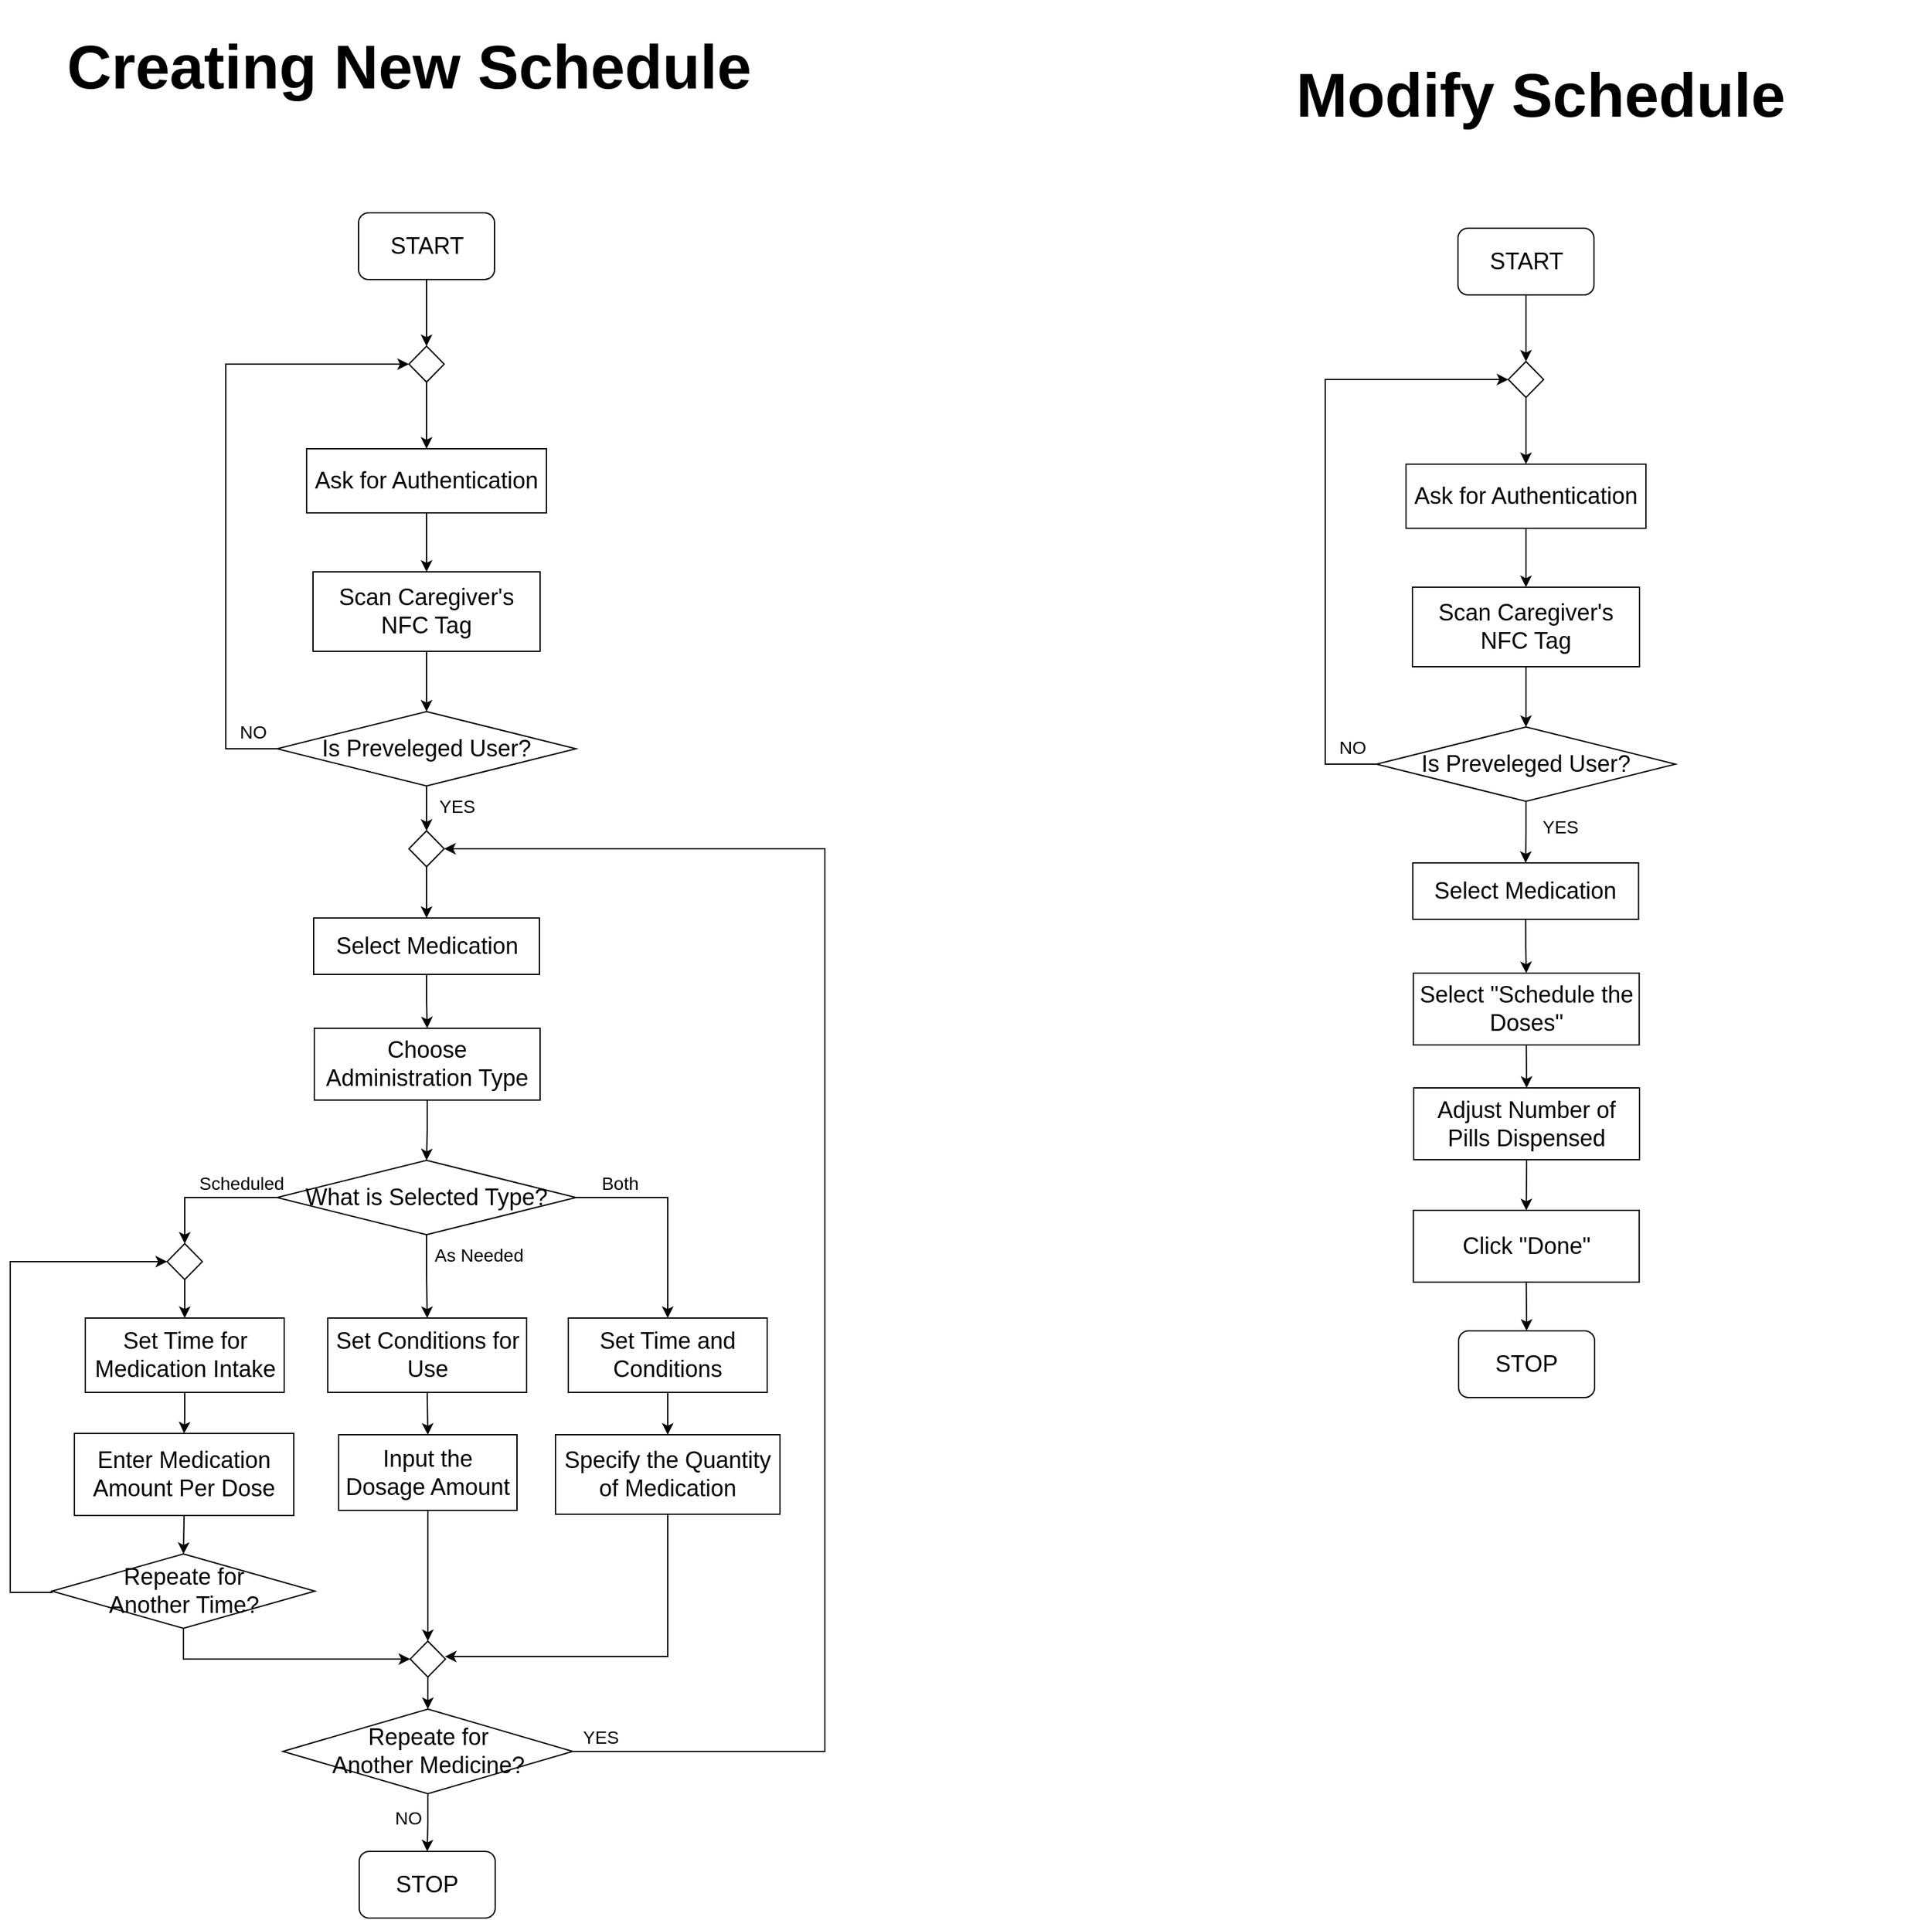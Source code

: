 <mxfile version="23.1.7" type="google">
  <diagram name="Page-1" id="06h272sMxXos9MqFgcqz">
    <mxGraphModel grid="0" page="1" gridSize="10" guides="1" tooltips="1" connect="1" arrows="1" fold="1" pageScale="1" pageWidth="850" pageHeight="1100" math="0" shadow="0">
      <root>
        <mxCell id="0" />
        <mxCell id="1" parent="0" />
        <mxCell id="OSXcc02ABVr3uwYauj6z-1" style="edgeStyle=orthogonalEdgeStyle;rounded=0;orthogonalLoop=1;jettySize=auto;html=1;exitX=0.5;exitY=1;exitDx=0;exitDy=0;entryX=0.5;entryY=0;entryDx=0;entryDy=0;" edge="1" parent="1" source="OSXcc02ABVr3uwYauj6z-2" target="OSXcc02ABVr3uwYauj6z-40">
          <mxGeometry relative="1" as="geometry">
            <mxPoint x="2167.5" y="613" as="targetPoint" />
          </mxGeometry>
        </mxCell>
        <mxCell id="OSXcc02ABVr3uwYauj6z-2" value="&lt;font style=&quot;font-size: 18px;&quot;&gt;START&lt;/font&gt;" style="rounded=1;whiteSpace=wrap;html=1;" vertex="1" parent="1">
          <mxGeometry x="2114.5" y="514" width="106" height="52" as="geometry" />
        </mxCell>
        <mxCell id="OSXcc02ABVr3uwYauj6z-3" style="edgeStyle=orthogonalEdgeStyle;rounded=0;orthogonalLoop=1;jettySize=auto;html=1;exitX=0.5;exitY=1;exitDx=0;exitDy=0;entryX=0.5;entryY=0;entryDx=0;entryDy=0;" edge="1" parent="1" source="OSXcc02ABVr3uwYauj6z-4" target="OSXcc02ABVr3uwYauj6z-10">
          <mxGeometry relative="1" as="geometry" />
        </mxCell>
        <mxCell id="OSXcc02ABVr3uwYauj6z-4" value="&lt;font style=&quot;font-size: 18px;&quot;&gt;Scan Caregiver&#39;s &lt;br&gt;NFC Tag&lt;/font&gt;" style="rounded=0;whiteSpace=wrap;html=1;" vertex="1" parent="1">
          <mxGeometry x="2079" y="794" width="177" height="62" as="geometry" />
        </mxCell>
        <mxCell id="OSXcc02ABVr3uwYauj6z-5" style="edgeStyle=orthogonalEdgeStyle;rounded=0;orthogonalLoop=1;jettySize=auto;html=1;exitX=0.5;exitY=1;exitDx=0;exitDy=0;entryX=0.5;entryY=0;entryDx=0;entryDy=0;" edge="1" parent="1" source="OSXcc02ABVr3uwYauj6z-40" target="OSXcc02ABVr3uwYauj6z-7">
          <mxGeometry relative="1" as="geometry">
            <mxPoint x="2167.5" y="653" as="sourcePoint" />
          </mxGeometry>
        </mxCell>
        <mxCell id="OSXcc02ABVr3uwYauj6z-6" style="edgeStyle=orthogonalEdgeStyle;rounded=0;orthogonalLoop=1;jettySize=auto;html=1;exitX=0.5;exitY=1;exitDx=0;exitDy=0;entryX=0.5;entryY=0;entryDx=0;entryDy=0;" edge="1" parent="1" source="OSXcc02ABVr3uwYauj6z-7" target="OSXcc02ABVr3uwYauj6z-4">
          <mxGeometry relative="1" as="geometry" />
        </mxCell>
        <mxCell id="OSXcc02ABVr3uwYauj6z-7" value="&lt;span style=&quot;font-size: 18px;&quot;&gt;Ask for Authentication&lt;/span&gt;" style="rounded=0;whiteSpace=wrap;html=1;" vertex="1" parent="1">
          <mxGeometry x="2074" y="698" width="187" height="50" as="geometry" />
        </mxCell>
        <mxCell id="OSXcc02ABVr3uwYauj6z-8" style="edgeStyle=orthogonalEdgeStyle;rounded=0;orthogonalLoop=1;jettySize=auto;html=1;exitX=0;exitY=0.5;exitDx=0;exitDy=0;entryX=0;entryY=0.5;entryDx=0;entryDy=0;" edge="1" parent="1" source="OSXcc02ABVr3uwYauj6z-10" target="OSXcc02ABVr3uwYauj6z-40">
          <mxGeometry relative="1" as="geometry">
            <Array as="points">
              <mxPoint x="2011" y="932" />
              <mxPoint x="2011" y="632" />
            </Array>
          </mxGeometry>
        </mxCell>
        <mxCell id="OSXcc02ABVr3uwYauj6z-9" style="edgeStyle=orthogonalEdgeStyle;rounded=0;orthogonalLoop=1;jettySize=auto;html=1;exitX=0.5;exitY=1;exitDx=0;exitDy=0;entryX=0.5;entryY=0;entryDx=0;entryDy=0;" edge="1" parent="1" source="OSXcc02ABVr3uwYauj6z-10" target="OSXcc02ABVr3uwYauj6z-48">
          <mxGeometry relative="1" as="geometry" />
        </mxCell>
        <mxCell id="OSXcc02ABVr3uwYauj6z-10" value="&lt;font style=&quot;font-size: 18px;&quot;&gt;Is Preveleged User?&lt;/font&gt;" style="rhombus;whiteSpace=wrap;html=1;" vertex="1" parent="1">
          <mxGeometry x="2051" y="903" width="233" height="58" as="geometry" />
        </mxCell>
        <mxCell id="OSXcc02ABVr3uwYauj6z-11" style="edgeStyle=orthogonalEdgeStyle;rounded=0;orthogonalLoop=1;jettySize=auto;html=1;exitX=0.5;exitY=1;exitDx=0;exitDy=0;entryX=0.5;entryY=0;entryDx=0;entryDy=0;" edge="1" parent="1" source="OSXcc02ABVr3uwYauj6z-12" target="OSXcc02ABVr3uwYauj6z-14">
          <mxGeometry relative="1" as="geometry" />
        </mxCell>
        <mxCell id="OSXcc02ABVr3uwYauj6z-12" value="&lt;span style=&quot;font-size: 18px;&quot;&gt;Select Medication&lt;/span&gt;" style="rounded=0;whiteSpace=wrap;html=1;" vertex="1" parent="1">
          <mxGeometry x="2079.5" y="1064" width="176" height="44" as="geometry" />
        </mxCell>
        <mxCell id="OSXcc02ABVr3uwYauj6z-13" style="edgeStyle=orthogonalEdgeStyle;rounded=0;orthogonalLoop=1;jettySize=auto;html=1;exitX=0.5;exitY=1;exitDx=0;exitDy=0;entryX=0.5;entryY=0;entryDx=0;entryDy=0;" edge="1" parent="1" source="OSXcc02ABVr3uwYauj6z-14" target="OSXcc02ABVr3uwYauj6z-18">
          <mxGeometry relative="1" as="geometry" />
        </mxCell>
        <mxCell id="OSXcc02ABVr3uwYauj6z-14" value="&lt;span style=&quot;font-size: 18px;&quot;&gt;Choose Administration Type&lt;/span&gt;" style="rounded=0;whiteSpace=wrap;html=1;" vertex="1" parent="1">
          <mxGeometry x="2080" y="1150" width="176" height="56" as="geometry" />
        </mxCell>
        <mxCell id="OSXcc02ABVr3uwYauj6z-15" style="edgeStyle=orthogonalEdgeStyle;rounded=0;orthogonalLoop=1;jettySize=auto;html=1;exitX=1;exitY=0.5;exitDx=0;exitDy=0;entryX=0.5;entryY=0;entryDx=0;entryDy=0;" edge="1" parent="1" source="OSXcc02ABVr3uwYauj6z-18" target="OSXcc02ABVr3uwYauj6z-27">
          <mxGeometry relative="1" as="geometry">
            <mxPoint x="2360" y="1357" as="targetPoint" />
          </mxGeometry>
        </mxCell>
        <mxCell id="OSXcc02ABVr3uwYauj6z-16" style="edgeStyle=orthogonalEdgeStyle;rounded=0;orthogonalLoop=1;jettySize=auto;html=1;exitX=0;exitY=0.5;exitDx=0;exitDy=0;entryX=0.5;entryY=0;entryDx=0;entryDy=0;" edge="1" parent="1" source="OSXcc02ABVr3uwYauj6z-18" target="OSXcc02ABVr3uwYauj6z-36">
          <mxGeometry relative="1" as="geometry" />
        </mxCell>
        <mxCell id="OSXcc02ABVr3uwYauj6z-17" style="edgeStyle=orthogonalEdgeStyle;rounded=0;orthogonalLoop=1;jettySize=auto;html=1;exitX=0.5;exitY=1;exitDx=0;exitDy=0;entryX=0.5;entryY=0;entryDx=0;entryDy=0;" edge="1" parent="1" source="OSXcc02ABVr3uwYauj6z-18" target="OSXcc02ABVr3uwYauj6z-25">
          <mxGeometry relative="1" as="geometry" />
        </mxCell>
        <mxCell id="OSXcc02ABVr3uwYauj6z-18" value="&lt;font style=&quot;font-size: 18px;&quot;&gt;What is Selected Type?&lt;/font&gt;" style="rhombus;whiteSpace=wrap;html=1;" vertex="1" parent="1">
          <mxGeometry x="2051" y="1253" width="233" height="58" as="geometry" />
        </mxCell>
        <mxCell id="OSXcc02ABVr3uwYauj6z-19" value="&lt;font style=&quot;font-size: 14px;&quot;&gt;Scheduled&lt;/font&gt;" style="text;html=1;align=center;verticalAlign=middle;whiteSpace=wrap;rounded=0;" vertex="1" parent="1">
          <mxGeometry x="1987" y="1255" width="73" height="31" as="geometry" />
        </mxCell>
        <mxCell id="OSXcc02ABVr3uwYauj6z-20" value="&lt;font style=&quot;font-size: 14px;&quot;&gt;As Needed&lt;/font&gt;" style="text;html=1;align=center;verticalAlign=middle;whiteSpace=wrap;rounded=0;" vertex="1" parent="1">
          <mxGeometry x="2172" y="1311" width="73" height="31" as="geometry" />
        </mxCell>
        <mxCell id="OSXcc02ABVr3uwYauj6z-21" value="&lt;font style=&quot;font-size: 14px;&quot;&gt;Both&lt;/font&gt;" style="text;html=1;align=center;verticalAlign=middle;whiteSpace=wrap;rounded=0;" vertex="1" parent="1">
          <mxGeometry x="2282" y="1255" width="73" height="31" as="geometry" />
        </mxCell>
        <mxCell id="OSXcc02ABVr3uwYauj6z-22" style="edgeStyle=orthogonalEdgeStyle;rounded=0;orthogonalLoop=1;jettySize=auto;html=1;exitX=0.5;exitY=1;exitDx=0;exitDy=0;" edge="1" parent="1" source="OSXcc02ABVr3uwYauj6z-23" target="OSXcc02ABVr3uwYauj6z-31">
          <mxGeometry relative="1" as="geometry" />
        </mxCell>
        <mxCell id="OSXcc02ABVr3uwYauj6z-23" value="&lt;span style=&quot;font-size: 18px;&quot;&gt;Set Time for Medication Intake&lt;/span&gt;" style="rounded=0;whiteSpace=wrap;html=1;" vertex="1" parent="1">
          <mxGeometry x="1901.5" y="1376" width="155" height="58" as="geometry" />
        </mxCell>
        <mxCell id="OSXcc02ABVr3uwYauj6z-24" style="edgeStyle=orthogonalEdgeStyle;rounded=0;orthogonalLoop=1;jettySize=auto;html=1;exitX=0.5;exitY=1;exitDx=0;exitDy=0;entryX=0.5;entryY=0;entryDx=0;entryDy=0;" edge="1" parent="1" source="OSXcc02ABVr3uwYauj6z-25" target="OSXcc02ABVr3uwYauj6z-38">
          <mxGeometry relative="1" as="geometry" />
        </mxCell>
        <mxCell id="OSXcc02ABVr3uwYauj6z-25" value="&lt;span style=&quot;font-size: 18px;&quot;&gt;Set Conditions for Use&lt;/span&gt;" style="rounded=0;whiteSpace=wrap;html=1;" vertex="1" parent="1">
          <mxGeometry x="2090.5" y="1376" width="155" height="58" as="geometry" />
        </mxCell>
        <mxCell id="OSXcc02ABVr3uwYauj6z-26" style="edgeStyle=orthogonalEdgeStyle;rounded=0;orthogonalLoop=1;jettySize=auto;html=1;exitX=0.5;exitY=1;exitDx=0;exitDy=0;entryX=0.5;entryY=0;entryDx=0;entryDy=0;" edge="1" parent="1" source="OSXcc02ABVr3uwYauj6z-27" target="OSXcc02ABVr3uwYauj6z-39">
          <mxGeometry relative="1" as="geometry" />
        </mxCell>
        <mxCell id="OSXcc02ABVr3uwYauj6z-27" value="&lt;span style=&quot;font-size: 18px;&quot;&gt;Set Time and Conditions&lt;/span&gt;" style="rounded=0;whiteSpace=wrap;html=1;" vertex="1" parent="1">
          <mxGeometry x="2278" y="1376" width="155" height="58" as="geometry" />
        </mxCell>
        <mxCell id="OSXcc02ABVr3uwYauj6z-28" value="&lt;font style=&quot;font-size: 14px;&quot;&gt;NO&lt;/font&gt;" style="text;html=1;align=center;verticalAlign=middle;whiteSpace=wrap;rounded=0;" vertex="1" parent="1">
          <mxGeometry x="2014" y="906" width="37" height="26" as="geometry" />
        </mxCell>
        <mxCell id="OSXcc02ABVr3uwYauj6z-29" value="&lt;font style=&quot;font-size: 14px;&quot;&gt;YES&lt;/font&gt;" style="text;html=1;align=center;verticalAlign=middle;whiteSpace=wrap;rounded=0;" vertex="1" parent="1">
          <mxGeometry x="2154.75" y="961" width="73" height="31" as="geometry" />
        </mxCell>
        <mxCell id="OSXcc02ABVr3uwYauj6z-30" style="edgeStyle=orthogonalEdgeStyle;rounded=0;orthogonalLoop=1;jettySize=auto;html=1;exitX=0.5;exitY=1;exitDx=0;exitDy=0;entryX=0.5;entryY=0;entryDx=0;entryDy=0;" edge="1" parent="1" source="OSXcc02ABVr3uwYauj6z-31" target="OSXcc02ABVr3uwYauj6z-34">
          <mxGeometry relative="1" as="geometry" />
        </mxCell>
        <mxCell id="OSXcc02ABVr3uwYauj6z-31" value="&lt;span style=&quot;font-size: 18px;&quot;&gt;Enter Medication Amount Per Dose&lt;/span&gt;" style="rounded=0;whiteSpace=wrap;html=1;" vertex="1" parent="1">
          <mxGeometry x="1893" y="1466" width="171" height="64" as="geometry" />
        </mxCell>
        <mxCell id="OSXcc02ABVr3uwYauj6z-32" style="edgeStyle=orthogonalEdgeStyle;rounded=0;orthogonalLoop=1;jettySize=auto;html=1;exitX=0;exitY=0.5;exitDx=0;exitDy=0;entryX=0;entryY=0.5;entryDx=0;entryDy=0;" edge="1" parent="1" source="OSXcc02ABVr3uwYauj6z-34" target="OSXcc02ABVr3uwYauj6z-36">
          <mxGeometry relative="1" as="geometry">
            <Array as="points">
              <mxPoint x="1843" y="1590" />
              <mxPoint x="1843" y="1332" />
            </Array>
          </mxGeometry>
        </mxCell>
        <mxCell id="OSXcc02ABVr3uwYauj6z-33" style="edgeStyle=orthogonalEdgeStyle;rounded=0;orthogonalLoop=1;jettySize=auto;html=1;exitX=0.5;exitY=1;exitDx=0;exitDy=0;entryX=0;entryY=0.5;entryDx=0;entryDy=0;" edge="1" parent="1" source="OSXcc02ABVr3uwYauj6z-34" target="OSXcc02ABVr3uwYauj6z-42">
          <mxGeometry relative="1" as="geometry" />
        </mxCell>
        <mxCell id="OSXcc02ABVr3uwYauj6z-34" value="&lt;font style=&quot;font-size: 18px;&quot;&gt;Repeate for &lt;br&gt;Another Time?&lt;/font&gt;" style="rhombus;whiteSpace=wrap;html=1;" vertex="1" parent="1">
          <mxGeometry x="1875.5" y="1560" width="205" height="58" as="geometry" />
        </mxCell>
        <mxCell id="OSXcc02ABVr3uwYauj6z-35" style="edgeStyle=orthogonalEdgeStyle;rounded=0;orthogonalLoop=1;jettySize=auto;html=1;exitX=0.5;exitY=1;exitDx=0;exitDy=0;entryX=0.5;entryY=0;entryDx=0;entryDy=0;" edge="1" parent="1" source="OSXcc02ABVr3uwYauj6z-36" target="OSXcc02ABVr3uwYauj6z-23">
          <mxGeometry relative="1" as="geometry" />
        </mxCell>
        <mxCell id="OSXcc02ABVr3uwYauj6z-36" value="" style="rhombus;whiteSpace=wrap;html=1;" vertex="1" parent="1">
          <mxGeometry x="1965.25" y="1318" width="27.5" height="28" as="geometry" />
        </mxCell>
        <mxCell id="OSXcc02ABVr3uwYauj6z-37" style="edgeStyle=orthogonalEdgeStyle;rounded=0;orthogonalLoop=1;jettySize=auto;html=1;exitX=0.5;exitY=1;exitDx=0;exitDy=0;entryX=0.5;entryY=0;entryDx=0;entryDy=0;" edge="1" parent="1" source="OSXcc02ABVr3uwYauj6z-38" target="OSXcc02ABVr3uwYauj6z-42">
          <mxGeometry relative="1" as="geometry" />
        </mxCell>
        <mxCell id="OSXcc02ABVr3uwYauj6z-38" value="&lt;font style=&quot;font-size: 18px;&quot;&gt;Input the Dosage Amount&lt;/font&gt;" style="rounded=0;whiteSpace=wrap;html=1;" vertex="1" parent="1">
          <mxGeometry x="2099" y="1467" width="139" height="59" as="geometry" />
        </mxCell>
        <mxCell id="OSXcc02ABVr3uwYauj6z-39" value="&lt;font style=&quot;font-size: 18px;&quot;&gt;Specify the Quantity of Medication&lt;/font&gt;" style="rounded=0;whiteSpace=wrap;html=1;" vertex="1" parent="1">
          <mxGeometry x="2268" y="1467" width="175" height="62" as="geometry" />
        </mxCell>
        <mxCell id="OSXcc02ABVr3uwYauj6z-40" value="" style="rhombus;whiteSpace=wrap;html=1;" vertex="1" parent="1">
          <mxGeometry x="2153.75" y="618" width="27.5" height="28" as="geometry" />
        </mxCell>
        <mxCell id="OSXcc02ABVr3uwYauj6z-41" style="edgeStyle=orthogonalEdgeStyle;rounded=0;orthogonalLoop=1;jettySize=auto;html=1;exitX=0.5;exitY=1;exitDx=0;exitDy=0;entryX=0.5;entryY=0;entryDx=0;entryDy=0;" edge="1" parent="1" source="OSXcc02ABVr3uwYauj6z-42" target="OSXcc02ABVr3uwYauj6z-46">
          <mxGeometry relative="1" as="geometry" />
        </mxCell>
        <mxCell id="OSXcc02ABVr3uwYauj6z-42" value="" style="rhombus;whiteSpace=wrap;html=1;" vertex="1" parent="1">
          <mxGeometry x="2154.75" y="1628" width="27.5" height="28" as="geometry" />
        </mxCell>
        <mxCell id="OSXcc02ABVr3uwYauj6z-43" style="edgeStyle=orthogonalEdgeStyle;rounded=0;orthogonalLoop=1;jettySize=auto;html=1;exitX=0.5;exitY=1;exitDx=0;exitDy=0;entryX=0.984;entryY=0.429;entryDx=0;entryDy=0;entryPerimeter=0;" edge="1" parent="1" source="OSXcc02ABVr3uwYauj6z-39" target="OSXcc02ABVr3uwYauj6z-42">
          <mxGeometry relative="1" as="geometry" />
        </mxCell>
        <mxCell id="OSXcc02ABVr3uwYauj6z-44" style="edgeStyle=orthogonalEdgeStyle;rounded=0;orthogonalLoop=1;jettySize=auto;html=1;exitX=1;exitY=0.5;exitDx=0;exitDy=0;entryX=1;entryY=0.5;entryDx=0;entryDy=0;" edge="1" parent="1" source="OSXcc02ABVr3uwYauj6z-46" target="OSXcc02ABVr3uwYauj6z-48">
          <mxGeometry relative="1" as="geometry">
            <Array as="points">
              <mxPoint x="2478" y="1714" />
              <mxPoint x="2478" y="1010" />
            </Array>
          </mxGeometry>
        </mxCell>
        <mxCell id="OSXcc02ABVr3uwYauj6z-45" style="edgeStyle=orthogonalEdgeStyle;rounded=0;orthogonalLoop=1;jettySize=auto;html=1;exitX=0.5;exitY=1;exitDx=0;exitDy=0;entryX=0.5;entryY=0;entryDx=0;entryDy=0;" edge="1" parent="1" source="OSXcc02ABVr3uwYauj6z-46" target="OSXcc02ABVr3uwYauj6z-49">
          <mxGeometry relative="1" as="geometry" />
        </mxCell>
        <mxCell id="OSXcc02ABVr3uwYauj6z-46" value="&lt;font style=&quot;font-size: 18px;&quot;&gt;Repeate for &lt;br&gt;Another Medicine?&lt;/font&gt;" style="rhombus;whiteSpace=wrap;html=1;" vertex="1" parent="1">
          <mxGeometry x="2055.5" y="1681" width="226" height="66" as="geometry" />
        </mxCell>
        <mxCell id="OSXcc02ABVr3uwYauj6z-47" style="edgeStyle=orthogonalEdgeStyle;rounded=0;orthogonalLoop=1;jettySize=auto;html=1;exitX=0.5;exitY=1;exitDx=0;exitDy=0;" edge="1" parent="1" source="OSXcc02ABVr3uwYauj6z-48" target="OSXcc02ABVr3uwYauj6z-12">
          <mxGeometry relative="1" as="geometry" />
        </mxCell>
        <mxCell id="OSXcc02ABVr3uwYauj6z-48" value="" style="rhombus;whiteSpace=wrap;html=1;" vertex="1" parent="1">
          <mxGeometry x="2153.75" y="996" width="27.5" height="28" as="geometry" />
        </mxCell>
        <mxCell id="OSXcc02ABVr3uwYauj6z-49" value="&lt;font style=&quot;font-size: 18px;&quot;&gt;STOP&lt;/font&gt;" style="rounded=1;whiteSpace=wrap;html=1;" vertex="1" parent="1">
          <mxGeometry x="2115" y="1792" width="106" height="52" as="geometry" />
        </mxCell>
        <mxCell id="OSXcc02ABVr3uwYauj6z-50" style="edgeStyle=orthogonalEdgeStyle;rounded=0;orthogonalLoop=1;jettySize=auto;html=1;exitX=0.5;exitY=1;exitDx=0;exitDy=0;entryX=0.5;entryY=0;entryDx=0;entryDy=0;" edge="1" parent="1" source="OSXcc02ABVr3uwYauj6z-51" target="OSXcc02ABVr3uwYauj6z-61">
          <mxGeometry relative="1" as="geometry">
            <mxPoint x="3024.5" y="625" as="targetPoint" />
          </mxGeometry>
        </mxCell>
        <mxCell id="OSXcc02ABVr3uwYauj6z-51" value="&lt;font style=&quot;font-size: 18px;&quot;&gt;START&lt;/font&gt;" style="rounded=1;whiteSpace=wrap;html=1;" vertex="1" parent="1">
          <mxGeometry x="2971.5" y="526" width="106" height="52" as="geometry" />
        </mxCell>
        <mxCell id="OSXcc02ABVr3uwYauj6z-52" style="edgeStyle=orthogonalEdgeStyle;rounded=0;orthogonalLoop=1;jettySize=auto;html=1;exitX=0.5;exitY=1;exitDx=0;exitDy=0;entryX=0.5;entryY=0;entryDx=0;entryDy=0;" edge="1" parent="1" source="OSXcc02ABVr3uwYauj6z-53" target="OSXcc02ABVr3uwYauj6z-59">
          <mxGeometry relative="1" as="geometry" />
        </mxCell>
        <mxCell id="OSXcc02ABVr3uwYauj6z-53" value="&lt;font style=&quot;font-size: 18px;&quot;&gt;Scan Caregiver&#39;s &lt;br&gt;NFC Tag&lt;/font&gt;" style="rounded=0;whiteSpace=wrap;html=1;" vertex="1" parent="1">
          <mxGeometry x="2936" y="806" width="177" height="62" as="geometry" />
        </mxCell>
        <mxCell id="OSXcc02ABVr3uwYauj6z-54" style="edgeStyle=orthogonalEdgeStyle;rounded=0;orthogonalLoop=1;jettySize=auto;html=1;exitX=0.5;exitY=1;exitDx=0;exitDy=0;entryX=0.5;entryY=0;entryDx=0;entryDy=0;" edge="1" parent="1" source="OSXcc02ABVr3uwYauj6z-61" target="OSXcc02ABVr3uwYauj6z-56">
          <mxGeometry relative="1" as="geometry">
            <mxPoint x="3024.5" y="665" as="sourcePoint" />
          </mxGeometry>
        </mxCell>
        <mxCell id="OSXcc02ABVr3uwYauj6z-55" style="edgeStyle=orthogonalEdgeStyle;rounded=0;orthogonalLoop=1;jettySize=auto;html=1;exitX=0.5;exitY=1;exitDx=0;exitDy=0;entryX=0.5;entryY=0;entryDx=0;entryDy=0;" edge="1" parent="1" source="OSXcc02ABVr3uwYauj6z-56" target="OSXcc02ABVr3uwYauj6z-53">
          <mxGeometry relative="1" as="geometry" />
        </mxCell>
        <mxCell id="OSXcc02ABVr3uwYauj6z-56" value="&lt;span style=&quot;font-size: 18px;&quot;&gt;Ask for Authentication&lt;/span&gt;" style="rounded=0;whiteSpace=wrap;html=1;" vertex="1" parent="1">
          <mxGeometry x="2931" y="710" width="187" height="50" as="geometry" />
        </mxCell>
        <mxCell id="OSXcc02ABVr3uwYauj6z-57" style="edgeStyle=orthogonalEdgeStyle;rounded=0;orthogonalLoop=1;jettySize=auto;html=1;exitX=0;exitY=0.5;exitDx=0;exitDy=0;entryX=0;entryY=0.5;entryDx=0;entryDy=0;" edge="1" parent="1" source="OSXcc02ABVr3uwYauj6z-59" target="OSXcc02ABVr3uwYauj6z-61">
          <mxGeometry relative="1" as="geometry">
            <Array as="points">
              <mxPoint x="2868" y="944" />
              <mxPoint x="2868" y="644" />
            </Array>
          </mxGeometry>
        </mxCell>
        <mxCell id="OSXcc02ABVr3uwYauj6z-58" style="edgeStyle=orthogonalEdgeStyle;rounded=0;orthogonalLoop=1;jettySize=auto;html=1;exitX=0.5;exitY=1;exitDx=0;exitDy=0;entryX=0.5;entryY=0;entryDx=0;entryDy=0;" edge="1" parent="1" source="OSXcc02ABVr3uwYauj6z-59" target="OSXcc02ABVr3uwYauj6z-63">
          <mxGeometry relative="1" as="geometry" />
        </mxCell>
        <mxCell id="OSXcc02ABVr3uwYauj6z-59" value="&lt;font style=&quot;font-size: 18px;&quot;&gt;Is Preveleged User?&lt;/font&gt;" style="rhombus;whiteSpace=wrap;html=1;" vertex="1" parent="1">
          <mxGeometry x="2908" y="915" width="233" height="58" as="geometry" />
        </mxCell>
        <mxCell id="OSXcc02ABVr3uwYauj6z-60" value="&lt;font style=&quot;font-size: 14px;&quot;&gt;NO&lt;/font&gt;" style="text;html=1;align=center;verticalAlign=middle;whiteSpace=wrap;rounded=0;" vertex="1" parent="1">
          <mxGeometry x="2871" y="918" width="37" height="26" as="geometry" />
        </mxCell>
        <mxCell id="OSXcc02ABVr3uwYauj6z-61" value="" style="rhombus;whiteSpace=wrap;html=1;" vertex="1" parent="1">
          <mxGeometry x="3010.75" y="630" width="27.5" height="28" as="geometry" />
        </mxCell>
        <mxCell id="OSXcc02ABVr3uwYauj6z-62" style="edgeStyle=orthogonalEdgeStyle;rounded=0;orthogonalLoop=1;jettySize=auto;html=1;exitX=0.5;exitY=1;exitDx=0;exitDy=0;entryX=0.5;entryY=0;entryDx=0;entryDy=0;" edge="1" parent="1" source="OSXcc02ABVr3uwYauj6z-63" target="OSXcc02ABVr3uwYauj6z-65">
          <mxGeometry relative="1" as="geometry" />
        </mxCell>
        <mxCell id="OSXcc02ABVr3uwYauj6z-63" value="&lt;span style=&quot;font-size: 18px;&quot;&gt;Select Medication&lt;/span&gt;" style="rounded=0;whiteSpace=wrap;html=1;" vertex="1" parent="1">
          <mxGeometry x="2936.25" y="1021" width="176" height="44" as="geometry" />
        </mxCell>
        <mxCell id="OSXcc02ABVr3uwYauj6z-64" style="edgeStyle=orthogonalEdgeStyle;rounded=0;orthogonalLoop=1;jettySize=auto;html=1;exitX=0.5;exitY=1;exitDx=0;exitDy=0;entryX=0.5;entryY=0;entryDx=0;entryDy=0;" edge="1" parent="1" source="OSXcc02ABVr3uwYauj6z-65" target="OSXcc02ABVr3uwYauj6z-67">
          <mxGeometry relative="1" as="geometry" />
        </mxCell>
        <mxCell id="OSXcc02ABVr3uwYauj6z-65" value="&lt;span style=&quot;font-size: 18px;&quot;&gt;Select &quot;Schedule the Doses&quot;&lt;/span&gt;" style="rounded=0;whiteSpace=wrap;html=1;" vertex="1" parent="1">
          <mxGeometry x="2936.75" y="1107" width="176" height="56" as="geometry" />
        </mxCell>
        <mxCell id="OSXcc02ABVr3uwYauj6z-66" style="edgeStyle=orthogonalEdgeStyle;rounded=0;orthogonalLoop=1;jettySize=auto;html=1;exitX=0.5;exitY=1;exitDx=0;exitDy=0;entryX=0.5;entryY=0;entryDx=0;entryDy=0;" edge="1" parent="1" source="OSXcc02ABVr3uwYauj6z-67" target="OSXcc02ABVr3uwYauj6z-69">
          <mxGeometry relative="1" as="geometry" />
        </mxCell>
        <mxCell id="OSXcc02ABVr3uwYauj6z-67" value="&lt;span style=&quot;font-size: 18px;&quot;&gt;Adjust Number of Pills Dispensed&lt;/span&gt;" style="rounded=0;whiteSpace=wrap;html=1;" vertex="1" parent="1">
          <mxGeometry x="2937" y="1196.5" width="176" height="56" as="geometry" />
        </mxCell>
        <mxCell id="OSXcc02ABVr3uwYauj6z-68" style="edgeStyle=orthogonalEdgeStyle;rounded=0;orthogonalLoop=1;jettySize=auto;html=1;exitX=0.5;exitY=1;exitDx=0;exitDy=0;entryX=0.5;entryY=0;entryDx=0;entryDy=0;" edge="1" parent="1" source="OSXcc02ABVr3uwYauj6z-69" target="OSXcc02ABVr3uwYauj6z-70">
          <mxGeometry relative="1" as="geometry" />
        </mxCell>
        <mxCell id="OSXcc02ABVr3uwYauj6z-69" value="&lt;span style=&quot;font-size: 18px;&quot;&gt;Click &quot;Done&quot;&lt;/span&gt;" style="rounded=0;whiteSpace=wrap;html=1;" vertex="1" parent="1">
          <mxGeometry x="2936.75" y="1292" width="176" height="56" as="geometry" />
        </mxCell>
        <mxCell id="OSXcc02ABVr3uwYauj6z-70" value="&lt;font style=&quot;font-size: 18px;&quot;&gt;STOP&lt;/font&gt;" style="rounded=1;whiteSpace=wrap;html=1;" vertex="1" parent="1">
          <mxGeometry x="2972" y="1386" width="106" height="52" as="geometry" />
        </mxCell>
        <mxCell id="OSXcc02ABVr3uwYauj6z-71" value="&lt;font style=&quot;font-size: 14px;&quot;&gt;YES&lt;/font&gt;" style="text;html=1;align=center;verticalAlign=middle;whiteSpace=wrap;rounded=0;" vertex="1" parent="1">
          <mxGeometry x="3015" y="977" width="73" height="31" as="geometry" />
        </mxCell>
        <mxCell id="OSXcc02ABVr3uwYauj6z-72" value="&lt;font style=&quot;font-size: 48px;&quot;&gt;&lt;b&gt;Creating New Schedule&lt;/b&gt;&lt;/font&gt;" style="text;html=1;align=center;verticalAlign=middle;whiteSpace=wrap;rounded=0;" vertex="1" parent="1">
          <mxGeometry x="1850" y="348" width="608" height="104" as="geometry" />
        </mxCell>
        <mxCell id="OSXcc02ABVr3uwYauj6z-73" value="&lt;font style=&quot;font-size: 48px;&quot;&gt;&lt;b&gt;Modify Schedule&lt;/b&gt;&lt;/font&gt;" style="text;html=1;align=center;verticalAlign=middle;whiteSpace=wrap;rounded=0;" vertex="1" parent="1">
          <mxGeometry x="2732" y="370" width="608" height="104" as="geometry" />
        </mxCell>
        <mxCell id="PAS-lG9Tvw7M8pgMMfL4-1" value="&lt;font style=&quot;font-size: 14px;&quot;&gt;YES&lt;/font&gt;" style="text;html=1;align=center;verticalAlign=middle;whiteSpace=wrap;rounded=0;" vertex="1" parent="1">
          <mxGeometry x="2267" y="1687" width="73" height="31" as="geometry" />
        </mxCell>
        <mxCell id="PAS-lG9Tvw7M8pgMMfL4-3" value="&lt;font style=&quot;font-size: 14px;&quot;&gt;NO&lt;/font&gt;" style="text;html=1;align=center;verticalAlign=middle;whiteSpace=wrap;rounded=0;" vertex="1" parent="1">
          <mxGeometry x="2135" y="1753" width="37" height="26" as="geometry" />
        </mxCell>
      </root>
    </mxGraphModel>
  </diagram>
</mxfile>
